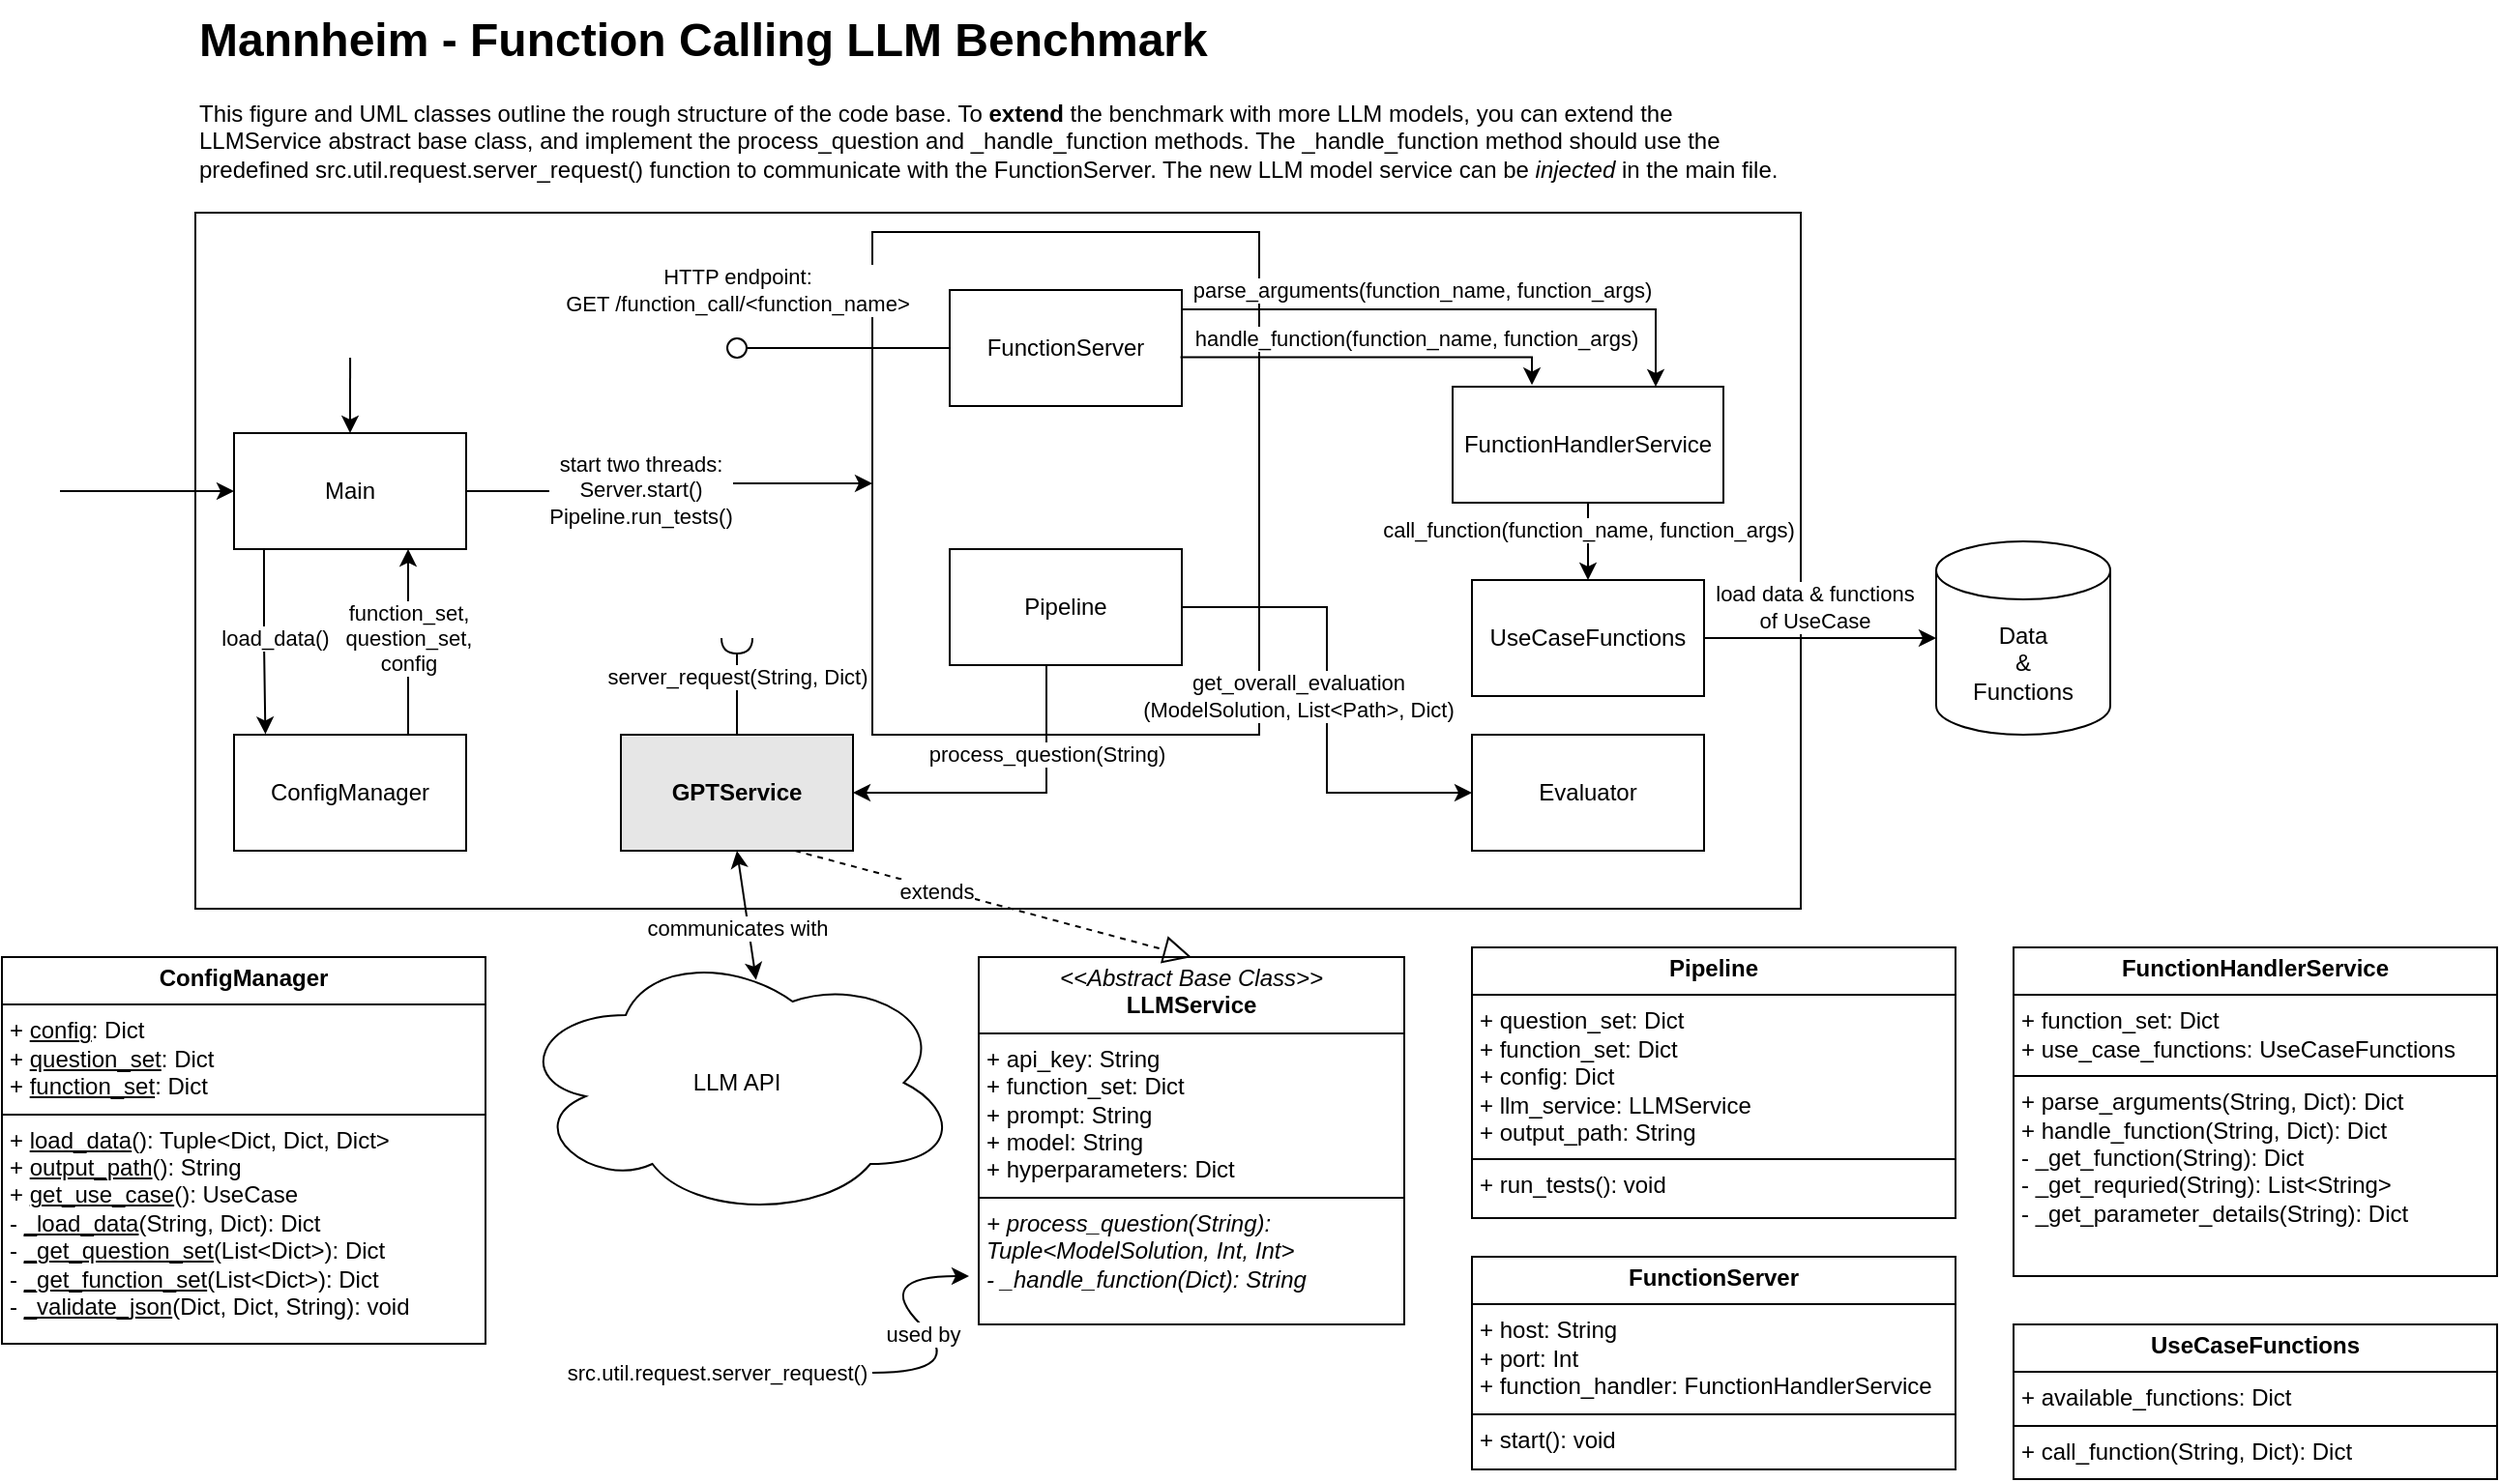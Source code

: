 <mxfile version="24.2.5" type="device">
  <diagram name="Page-1" id="e2clx06g0dXL-gssuSHC">
    <mxGraphModel dx="1764" dy="856" grid="1" gridSize="10" guides="1" tooltips="1" connect="1" arrows="1" fold="1" page="1" pageScale="1" pageWidth="1169" pageHeight="827" math="0" shadow="0">
      <root>
        <mxCell id="0" />
        <mxCell id="1" parent="0" />
        <mxCell id="IvJT8bzDoMKhbO7zOeqH-17" value="&lt;div&gt;&lt;span style=&quot;background-color: initial;&quot;&gt;LLM API&lt;/span&gt;&lt;br&gt;&lt;/div&gt;" style="ellipse;shape=cloud;whiteSpace=wrap;html=1;" parent="1" vertex="1">
          <mxGeometry x="315" y="650" width="230" height="140" as="geometry" />
        </mxCell>
        <mxCell id="IvJT8bzDoMKhbO7zOeqH-1" value="" style="rounded=0;whiteSpace=wrap;html=1;" parent="1" vertex="1">
          <mxGeometry x="150" y="270" width="830" height="360" as="geometry" />
        </mxCell>
        <mxCell id="syFWknwN7UwxYUdkCljM-19" style="edgeStyle=orthogonalEdgeStyle;rounded=0;orthogonalLoop=1;jettySize=auto;html=1;entryX=0.135;entryY=-0.005;entryDx=0;entryDy=0;exitX=0.129;exitY=0.991;exitDx=0;exitDy=0;exitPerimeter=0;entryPerimeter=0;" parent="1" source="aPE98rIuFYNFHw8OlIL_-1" target="aPE98rIuFYNFHw8OlIL_-5" edge="1">
          <mxGeometry relative="1" as="geometry" />
        </mxCell>
        <mxCell id="syFWknwN7UwxYUdkCljM-20" value="load_data()" style="edgeLabel;html=1;align=center;verticalAlign=middle;resizable=0;points=[];" parent="syFWknwN7UwxYUdkCljM-19" vertex="1" connectable="0">
          <mxGeometry x="-0.208" relative="1" as="geometry">
            <mxPoint x="5" y="8" as="offset" />
          </mxGeometry>
        </mxCell>
        <mxCell id="syFWknwN7UwxYUdkCljM-34" style="edgeStyle=orthogonalEdgeStyle;rounded=0;orthogonalLoop=1;jettySize=auto;html=1;entryX=0;entryY=0.5;entryDx=0;entryDy=0;" parent="1" source="aPE98rIuFYNFHw8OlIL_-1" target="syFWknwN7UwxYUdkCljM-31" edge="1">
          <mxGeometry relative="1" as="geometry" />
        </mxCell>
        <mxCell id="syFWknwN7UwxYUdkCljM-35" value="start two threads:&lt;div&gt;Server.start()&lt;/div&gt;&lt;div&gt;Pipeline.run_tests()&lt;/div&gt;&lt;div&gt;&lt;br&gt;&lt;/div&gt;" style="edgeLabel;html=1;align=center;verticalAlign=middle;resizable=0;points=[];" parent="syFWknwN7UwxYUdkCljM-34" vertex="1" connectable="0">
          <mxGeometry x="-0.167" y="3" relative="1" as="geometry">
            <mxPoint x="1" y="9" as="offset" />
          </mxGeometry>
        </mxCell>
        <mxCell id="aPE98rIuFYNFHw8OlIL_-1" value="Main" style="rounded=0;whiteSpace=wrap;html=1;" parent="1" vertex="1">
          <mxGeometry x="170" y="384" width="120" height="60" as="geometry" />
        </mxCell>
        <mxCell id="aPE98rIuFYNFHw8OlIL_-2" value="" style="endArrow=classic;html=1;rounded=0;entryX=0;entryY=0.5;entryDx=0;entryDy=0;" parent="1" target="aPE98rIuFYNFHw8OlIL_-1" edge="1">
          <mxGeometry width="50" height="50" relative="1" as="geometry">
            <mxPoint x="80" y="414" as="sourcePoint" />
            <mxPoint x="90" y="400" as="targetPoint" />
          </mxGeometry>
        </mxCell>
        <mxCell id="aPE98rIuFYNFHw8OlIL_-4" value="&lt;h1 style=&quot;margin-top: 0px;&quot;&gt;Mannheim - Function Calling LLM Benchmark&lt;/h1&gt;&lt;div&gt;This figure and UML classes outline the rough structure of the code base. To &lt;b&gt;extend &lt;/b&gt;the benchmark with more LLM models, you can extend the LLMService abstract base class, and implement the process_question and _handle_function methods. The _handle_function method should use the predefined src.util.request.server_request() function to communicate with the FunctionServer. The new LLM model service can be &lt;i&gt;injected &lt;/i&gt;in the main file.&lt;/div&gt;" style="text;html=1;whiteSpace=wrap;overflow=hidden;rounded=0;" parent="1" vertex="1">
          <mxGeometry x="150" y="160" width="830" height="120" as="geometry" />
        </mxCell>
        <mxCell id="syFWknwN7UwxYUdkCljM-24" style="edgeStyle=orthogonalEdgeStyle;rounded=0;orthogonalLoop=1;jettySize=auto;html=1;entryX=0.75;entryY=1;entryDx=0;entryDy=0;exitX=0.75;exitY=0;exitDx=0;exitDy=0;" parent="1" source="aPE98rIuFYNFHw8OlIL_-5" target="aPE98rIuFYNFHw8OlIL_-1" edge="1">
          <mxGeometry relative="1" as="geometry" />
        </mxCell>
        <mxCell id="syFWknwN7UwxYUdkCljM-25" value="function_set,&lt;div&gt;question_set,&lt;/div&gt;&lt;div&gt;config&lt;/div&gt;" style="edgeLabel;html=1;align=center;verticalAlign=middle;resizable=0;points=[];" parent="syFWknwN7UwxYUdkCljM-24" vertex="1" connectable="0">
          <mxGeometry x="0.163" relative="1" as="geometry">
            <mxPoint y="6" as="offset" />
          </mxGeometry>
        </mxCell>
        <mxCell id="aPE98rIuFYNFHw8OlIL_-5" value="ConfigManager" style="rounded=0;whiteSpace=wrap;html=1;" parent="1" vertex="1">
          <mxGeometry x="170" y="540" width="120" height="60" as="geometry" />
        </mxCell>
        <mxCell id="syFWknwN7UwxYUdkCljM-23" value="&lt;p style=&quot;margin:0px;margin-top:4px;text-align:center;&quot;&gt;&lt;b&gt;ConfigManager&lt;/b&gt;&lt;/p&gt;&lt;hr size=&quot;1&quot; style=&quot;border-style:solid;&quot;&gt;&lt;p style=&quot;margin:0px;margin-left:4px;&quot;&gt;+ &lt;u&gt;config&lt;/u&gt;: Dict&lt;/p&gt;&lt;p style=&quot;margin:0px;margin-left:4px;&quot;&gt;+ &lt;u&gt;question_set&lt;/u&gt;: Dict&lt;/p&gt;&lt;p style=&quot;margin:0px;margin-left:4px;&quot;&gt;+ &lt;u&gt;function_set&lt;/u&gt;: Dict&lt;/p&gt;&lt;hr size=&quot;1&quot; style=&quot;border-style:solid;&quot;&gt;&lt;p style=&quot;margin:0px;margin-left:4px;&quot;&gt;+ &lt;u&gt;load_data&lt;/u&gt;(): Tuple&amp;lt;Dict, Dict, Dict&amp;gt;&lt;/p&gt;&lt;p style=&quot;margin:0px;margin-left:4px;&quot;&gt;+ &lt;u&gt;output_path&lt;/u&gt;(): String&lt;/p&gt;&lt;p style=&quot;margin:0px;margin-left:4px;&quot;&gt;+ &lt;u&gt;get_use_case&lt;/u&gt;(): UseCase&lt;/p&gt;&lt;p style=&quot;margin:0px;margin-left:4px;&quot;&gt;- &lt;u&gt;_load_data&lt;/u&gt;(String, Dict): Dict&lt;/p&gt;&lt;p style=&quot;margin:0px;margin-left:4px;&quot;&gt;- &lt;u&gt;_get_question_set&lt;/u&gt;(List&amp;lt;Dict&amp;gt;): Dict&lt;/p&gt;&lt;p style=&quot;margin:0px;margin-left:4px;&quot;&gt;- &lt;u&gt;_get_function_set&lt;/u&gt;(List&amp;lt;Dict&amp;gt;): Dict&lt;/p&gt;&lt;p style=&quot;margin:0px;margin-left:4px;&quot;&gt;- &lt;u&gt;_validate_json&lt;/u&gt;(Dict, Dict, String): void&lt;/p&gt;" style="verticalAlign=top;align=left;overflow=fill;html=1;whiteSpace=wrap;" parent="1" vertex="1">
          <mxGeometry x="50" y="655" width="250" height="200" as="geometry" />
        </mxCell>
        <mxCell id="syFWknwN7UwxYUdkCljM-31" value="" style="rounded=0;whiteSpace=wrap;html=1;" parent="1" vertex="1">
          <mxGeometry x="500" y="280" width="200" height="260" as="geometry" />
        </mxCell>
        <mxCell id="syFWknwN7UwxYUdkCljM-27" value="&lt;p style=&quot;margin:0px;margin-top:4px;text-align:center;&quot;&gt;&lt;i&gt;&amp;lt;&amp;lt;Abstract Base Class&amp;gt;&amp;gt;&lt;/i&gt;&lt;br&gt;&lt;b&gt;LLMService&lt;/b&gt;&lt;/p&gt;&lt;hr size=&quot;1&quot; style=&quot;border-style:solid;&quot;&gt;&lt;p style=&quot;margin:0px;margin-left:4px;&quot;&gt;+ api_key: String&lt;br&gt;+ function_set: Dict&lt;/p&gt;&lt;p style=&quot;margin:0px;margin-left:4px;&quot;&gt;+ prompt: String&lt;/p&gt;&lt;p style=&quot;margin:0px;margin-left:4px;&quot;&gt;+ model: String&lt;/p&gt;&lt;p style=&quot;margin:0px;margin-left:4px;&quot;&gt;+ hyperparameters: Dict&lt;/p&gt;&lt;hr size=&quot;1&quot; style=&quot;border-style:solid;&quot;&gt;&lt;p style=&quot;margin:0px;margin-left:4px;&quot;&gt;&lt;i&gt;+ process_question(String): Tuple&amp;lt;ModelSolution, Int, Int&amp;gt;&lt;br&gt;- _handle_function(Dict): String&lt;/i&gt;&lt;/p&gt;" style="verticalAlign=top;align=left;overflow=fill;html=1;whiteSpace=wrap;" parent="1" vertex="1">
          <mxGeometry x="555" y="655" width="220" height="190" as="geometry" />
        </mxCell>
        <mxCell id="syFWknwN7UwxYUdkCljM-28" value="" style="endArrow=block;dashed=1;endFill=0;endSize=12;html=1;rounded=0;exitX=0.75;exitY=1;exitDx=0;exitDy=0;entryX=0.5;entryY=0;entryDx=0;entryDy=0;" parent="1" source="syFWknwN7UwxYUdkCljM-26" target="syFWknwN7UwxYUdkCljM-27" edge="1">
          <mxGeometry width="160" relative="1" as="geometry">
            <mxPoint x="520" y="600" as="sourcePoint" />
            <mxPoint x="680" y="600" as="targetPoint" />
          </mxGeometry>
        </mxCell>
        <mxCell id="syFWknwN7UwxYUdkCljM-29" value="extends" style="edgeLabel;html=1;align=center;verticalAlign=middle;resizable=0;points=[];" parent="syFWknwN7UwxYUdkCljM-28" vertex="1" connectable="0">
          <mxGeometry x="-0.33" y="-3" relative="1" as="geometry">
            <mxPoint x="5" y="-1" as="offset" />
          </mxGeometry>
        </mxCell>
        <mxCell id="syFWknwN7UwxYUdkCljM-26" value="&lt;b&gt;GPTService&lt;/b&gt;" style="rounded=0;whiteSpace=wrap;html=1;fillColor=#E6E6E6;" parent="1" vertex="1">
          <mxGeometry x="370" y="540" width="120" height="60" as="geometry" />
        </mxCell>
        <mxCell id="syFWknwN7UwxYUdkCljM-57" style="edgeStyle=orthogonalEdgeStyle;rounded=0;orthogonalLoop=1;jettySize=auto;html=1;entryX=0.75;entryY=0;entryDx=0;entryDy=0;" parent="1" source="syFWknwN7UwxYUdkCljM-32" target="syFWknwN7UwxYUdkCljM-46" edge="1">
          <mxGeometry relative="1" as="geometry">
            <Array as="points">
              <mxPoint x="905" y="320" />
            </Array>
          </mxGeometry>
        </mxCell>
        <mxCell id="syFWknwN7UwxYUdkCljM-58" value="parse_arguments(function_name, function_args)" style="edgeLabel;html=1;align=center;verticalAlign=middle;resizable=0;points=[];" parent="syFWknwN7UwxYUdkCljM-57" vertex="1" connectable="0">
          <mxGeometry x="-0.468" y="1" relative="1" as="geometry">
            <mxPoint x="48" y="-9" as="offset" />
          </mxGeometry>
        </mxCell>
        <mxCell id="syFWknwN7UwxYUdkCljM-32" value="FunctionServer" style="rounded=0;whiteSpace=wrap;html=1;" parent="1" vertex="1">
          <mxGeometry x="540" y="310" width="120" height="60" as="geometry" />
        </mxCell>
        <mxCell id="syFWknwN7UwxYUdkCljM-126" style="edgeStyle=orthogonalEdgeStyle;rounded=0;orthogonalLoop=1;jettySize=auto;html=1;entryX=1;entryY=0.5;entryDx=0;entryDy=0;exitX=0.559;exitY=0.982;exitDx=0;exitDy=0;exitPerimeter=0;" parent="1" source="syFWknwN7UwxYUdkCljM-33" target="syFWknwN7UwxYUdkCljM-26" edge="1">
          <mxGeometry relative="1" as="geometry">
            <Array as="points">
              <mxPoint x="590" y="503" />
              <mxPoint x="590" y="570" />
            </Array>
          </mxGeometry>
        </mxCell>
        <mxCell id="syFWknwN7UwxYUdkCljM-129" value="process_question(String)" style="edgeLabel;html=1;align=center;verticalAlign=middle;resizable=0;points=[];" parent="syFWknwN7UwxYUdkCljM-126" vertex="1" connectable="0">
          <mxGeometry x="0.738" y="-1" relative="1" as="geometry">
            <mxPoint x="76" y="-19" as="offset" />
          </mxGeometry>
        </mxCell>
        <mxCell id="syFWknwN7UwxYUdkCljM-130" style="edgeStyle=orthogonalEdgeStyle;rounded=0;orthogonalLoop=1;jettySize=auto;html=1;entryX=0;entryY=0.5;entryDx=0;entryDy=0;" parent="1" source="syFWknwN7UwxYUdkCljM-33" target="syFWknwN7UwxYUdkCljM-85" edge="1">
          <mxGeometry relative="1" as="geometry" />
        </mxCell>
        <mxCell id="syFWknwN7UwxYUdkCljM-131" value="get_overall_evaluation&lt;div&gt;(ModelSolution, List&amp;lt;Path&amp;gt;, Dict)&lt;/div&gt;" style="edgeLabel;html=1;align=center;verticalAlign=middle;resizable=0;points=[];" parent="syFWknwN7UwxYUdkCljM-130" vertex="1" connectable="0">
          <mxGeometry x="-0.072" y="-1" relative="1" as="geometry">
            <mxPoint x="-14" y="7" as="offset" />
          </mxGeometry>
        </mxCell>
        <mxCell id="syFWknwN7UwxYUdkCljM-33" value="Pipeline" style="rounded=0;whiteSpace=wrap;html=1;" parent="1" vertex="1">
          <mxGeometry x="540" y="444" width="120" height="60" as="geometry" />
        </mxCell>
        <mxCell id="syFWknwN7UwxYUdkCljM-43" value="&lt;p style=&quot;margin:0px;margin-top:4px;text-align:center;&quot;&gt;&lt;b&gt;Pipeline&lt;/b&gt;&lt;/p&gt;&lt;hr size=&quot;1&quot; style=&quot;border-style:solid;&quot;&gt;&lt;p style=&quot;margin:0px;margin-left:4px;&quot;&gt;+ question_set: Dict&lt;/p&gt;&lt;p style=&quot;margin:0px;margin-left:4px;&quot;&gt;+ function_set: Dict&lt;/p&gt;&lt;p style=&quot;margin:0px;margin-left:4px;&quot;&gt;+ config: Dict&lt;/p&gt;&lt;p style=&quot;margin:0px;margin-left:4px;&quot;&gt;+ llm_service: LLMService&lt;/p&gt;&lt;p style=&quot;margin:0px;margin-left:4px;&quot;&gt;+ output_path: String&lt;/p&gt;&lt;hr size=&quot;1&quot; style=&quot;border-style:solid;&quot;&gt;&lt;p style=&quot;margin:0px;margin-left:4px;&quot;&gt;+ run_tests(): void&lt;/p&gt;" style="verticalAlign=top;align=left;overflow=fill;html=1;whiteSpace=wrap;" parent="1" vertex="1">
          <mxGeometry x="810" y="650" width="250" height="140" as="geometry" />
        </mxCell>
        <mxCell id="syFWknwN7UwxYUdkCljM-44" value="&lt;p style=&quot;margin:0px;margin-top:4px;text-align:center;&quot;&gt;&lt;b&gt;FunctionServer&lt;/b&gt;&lt;/p&gt;&lt;hr size=&quot;1&quot; style=&quot;border-style:solid;&quot;&gt;&lt;p style=&quot;margin:0px;margin-left:4px;&quot;&gt;+ host: String&lt;br&gt;&lt;/p&gt;&lt;p style=&quot;margin:0px;margin-left:4px;&quot;&gt;+ port: Int&lt;/p&gt;&lt;p style=&quot;margin:0px;margin-left:4px;&quot;&gt;+ function_handler: FunctionHandlerService&lt;/p&gt;&lt;hr size=&quot;1&quot; style=&quot;border-style:solid;&quot;&gt;&lt;p style=&quot;margin:0px;margin-left:4px;&quot;&gt;+ start(): void&lt;/p&gt;" style="verticalAlign=top;align=left;overflow=fill;html=1;whiteSpace=wrap;" parent="1" vertex="1">
          <mxGeometry x="810" y="810" width="250" height="110" as="geometry" />
        </mxCell>
        <mxCell id="syFWknwN7UwxYUdkCljM-46" value="FunctionHandlerService" style="rounded=0;whiteSpace=wrap;html=1;" parent="1" vertex="1">
          <mxGeometry x="800" y="360" width="140" height="60" as="geometry" />
        </mxCell>
        <mxCell id="syFWknwN7UwxYUdkCljM-59" style="edgeStyle=orthogonalEdgeStyle;rounded=0;orthogonalLoop=1;jettySize=auto;html=1;entryX=0.293;entryY=-0.014;entryDx=0;entryDy=0;entryPerimeter=0;exitX=0.994;exitY=0.58;exitDx=0;exitDy=0;exitPerimeter=0;" parent="1" source="syFWknwN7UwxYUdkCljM-32" target="syFWknwN7UwxYUdkCljM-46" edge="1">
          <mxGeometry relative="1" as="geometry">
            <Array as="points">
              <mxPoint x="841" y="345" />
            </Array>
          </mxGeometry>
        </mxCell>
        <mxCell id="syFWknwN7UwxYUdkCljM-60" value="handle_function(function_name, function_args)" style="edgeLabel;html=1;align=center;verticalAlign=middle;resizable=0;points=[];" parent="syFWknwN7UwxYUdkCljM-59" vertex="1" connectable="0">
          <mxGeometry x="-0.563" y="1" relative="1" as="geometry">
            <mxPoint x="78" y="-9" as="offset" />
          </mxGeometry>
        </mxCell>
        <mxCell id="syFWknwN7UwxYUdkCljM-67" value="" style="ellipse;whiteSpace=wrap;html=1;align=center;aspect=fixed;fillColor=none;strokeColor=none;resizable=0;perimeter=centerPerimeter;rotatable=0;allowArrows=0;points=[];outlineConnect=1;" parent="1" vertex="1">
          <mxGeometry x="470" y="335" width="10" height="10" as="geometry" />
        </mxCell>
        <mxCell id="syFWknwN7UwxYUdkCljM-68" value="" style="rounded=0;orthogonalLoop=1;jettySize=auto;html=1;endArrow=halfCircle;endFill=0;endSize=6;strokeWidth=1;sketch=0;fontSize=12;curved=1;exitX=0.5;exitY=0;exitDx=0;exitDy=0;" parent="1" source="syFWknwN7UwxYUdkCljM-26" edge="1">
          <mxGeometry relative="1" as="geometry">
            <mxPoint x="445" y="485" as="sourcePoint" />
            <mxPoint x="430" y="490" as="targetPoint" />
          </mxGeometry>
        </mxCell>
        <mxCell id="syFWknwN7UwxYUdkCljM-80" value="server_request(String, Dict)" style="edgeLabel;html=1;align=center;verticalAlign=middle;resizable=0;points=[];" parent="syFWknwN7UwxYUdkCljM-68" vertex="1" connectable="0">
          <mxGeometry x="0.24" y="2" relative="1" as="geometry">
            <mxPoint x="2" y="1" as="offset" />
          </mxGeometry>
        </mxCell>
        <mxCell id="syFWknwN7UwxYUdkCljM-69" value="" style="ellipse;whiteSpace=wrap;html=1;align=center;aspect=fixed;fillColor=none;strokeColor=none;resizable=0;perimeter=centerPerimeter;rotatable=0;allowArrows=0;points=[];outlineConnect=1;" parent="1" vertex="1">
          <mxGeometry x="420" y="480" width="10" height="10" as="geometry" />
        </mxCell>
        <mxCell id="syFWknwN7UwxYUdkCljM-75" value="" style="rounded=0;orthogonalLoop=1;jettySize=auto;html=1;endArrow=oval;endFill=0;sketch=0;sourcePerimeterSpacing=0;targetPerimeterSpacing=0;endSize=10;exitX=0;exitY=0.5;exitDx=0;exitDy=0;" parent="1" source="syFWknwN7UwxYUdkCljM-32" target="syFWknwN7UwxYUdkCljM-76" edge="1">
          <mxGeometry relative="1" as="geometry">
            <mxPoint x="440" y="330" as="sourcePoint" />
          </mxGeometry>
        </mxCell>
        <mxCell id="syFWknwN7UwxYUdkCljM-83" value="&lt;div&gt;HTTP endpoint:&lt;/div&gt;GET /function_call/&amp;lt;function_name&amp;gt;" style="edgeLabel;html=1;align=center;verticalAlign=middle;resizable=0;points=[];" parent="syFWknwN7UwxYUdkCljM-75" vertex="1" connectable="0">
          <mxGeometry x="0.578" y="1" relative="1" as="geometry">
            <mxPoint x="-23" y="-31" as="offset" />
          </mxGeometry>
        </mxCell>
        <mxCell id="syFWknwN7UwxYUdkCljM-76" value="" style="ellipse;whiteSpace=wrap;html=1;align=center;aspect=fixed;fillColor=none;strokeColor=none;resizable=0;perimeter=centerPerimeter;rotatable=0;allowArrows=0;points=[];outlineConnect=1;" parent="1" vertex="1">
          <mxGeometry x="425" y="335" width="10" height="10" as="geometry" />
        </mxCell>
        <mxCell id="syFWknwN7UwxYUdkCljM-85" value="Evaluator" style="rounded=0;whiteSpace=wrap;html=1;" parent="1" vertex="1">
          <mxGeometry x="810" y="540" width="120" height="60" as="geometry" />
        </mxCell>
        <mxCell id="syFWknwN7UwxYUdkCljM-86" value="UseCaseFunctions" style="rounded=0;whiteSpace=wrap;html=1;" parent="1" vertex="1">
          <mxGeometry x="810" y="460" width="120" height="60" as="geometry" />
        </mxCell>
        <mxCell id="syFWknwN7UwxYUdkCljM-92" style="edgeStyle=orthogonalEdgeStyle;rounded=0;orthogonalLoop=1;jettySize=auto;html=1;entryX=0.5;entryY=0;entryDx=0;entryDy=0;" parent="1" source="syFWknwN7UwxYUdkCljM-46" target="syFWknwN7UwxYUdkCljM-86" edge="1">
          <mxGeometry relative="1" as="geometry" />
        </mxCell>
        <mxCell id="syFWknwN7UwxYUdkCljM-93" value="call_function(function_name, function_args)" style="edgeLabel;html=1;align=center;verticalAlign=middle;resizable=0;points=[];" parent="syFWknwN7UwxYUdkCljM-92" vertex="1" connectable="0">
          <mxGeometry x="-0.116" relative="1" as="geometry">
            <mxPoint y="-4" as="offset" />
          </mxGeometry>
        </mxCell>
        <mxCell id="syFWknwN7UwxYUdkCljM-94" value="Data&lt;div&gt;&amp;amp;&lt;/div&gt;&lt;div&gt;Functions&lt;/div&gt;" style="shape=cylinder3;whiteSpace=wrap;html=1;boundedLbl=1;backgroundOutline=1;size=15;" parent="1" vertex="1">
          <mxGeometry x="1050" y="440" width="90" height="100" as="geometry" />
        </mxCell>
        <mxCell id="syFWknwN7UwxYUdkCljM-95" style="edgeStyle=orthogonalEdgeStyle;rounded=0;orthogonalLoop=1;jettySize=auto;html=1;entryX=0;entryY=0.5;entryDx=0;entryDy=0;entryPerimeter=0;" parent="1" source="syFWknwN7UwxYUdkCljM-86" target="syFWknwN7UwxYUdkCljM-94" edge="1">
          <mxGeometry relative="1" as="geometry" />
        </mxCell>
        <mxCell id="syFWknwN7UwxYUdkCljM-97" value="load data &amp;amp; functions&lt;div&gt;of UseCase&lt;/div&gt;" style="edgeLabel;html=1;align=center;verticalAlign=middle;resizable=0;points=[];" parent="syFWknwN7UwxYUdkCljM-95" vertex="1" connectable="0">
          <mxGeometry x="-0.239" relative="1" as="geometry">
            <mxPoint x="11" y="-16" as="offset" />
          </mxGeometry>
        </mxCell>
        <mxCell id="syFWknwN7UwxYUdkCljM-99" style="edgeStyle=orthogonalEdgeStyle;rounded=0;orthogonalLoop=1;jettySize=auto;html=1;entryX=0.5;entryY=0;entryDx=0;entryDy=0;" parent="1" target="aPE98rIuFYNFHw8OlIL_-1" edge="1">
          <mxGeometry relative="1" as="geometry">
            <mxPoint x="230.026" y="345" as="sourcePoint" />
          </mxGeometry>
        </mxCell>
        <mxCell id="syFWknwN7UwxYUdkCljM-105" value="" style="endArrow=classic;startArrow=classic;html=1;rounded=0;entryX=0.5;entryY=1;entryDx=0;entryDy=0;exitX=0.543;exitY=0.12;exitDx=0;exitDy=0;exitPerimeter=0;" parent="1" source="IvJT8bzDoMKhbO7zOeqH-17" target="syFWknwN7UwxYUdkCljM-26" edge="1">
          <mxGeometry width="50" height="50" relative="1" as="geometry">
            <mxPoint x="370" y="700" as="sourcePoint" />
            <mxPoint x="420" y="650" as="targetPoint" />
          </mxGeometry>
        </mxCell>
        <mxCell id="9Szatl_gFZhMewFinVi2-1" value="communicates with" style="edgeLabel;html=1;align=center;verticalAlign=middle;resizable=0;points=[];" vertex="1" connectable="0" parent="syFWknwN7UwxYUdkCljM-105">
          <mxGeometry x="-0.044" y="-1" relative="1" as="geometry">
            <mxPoint x="-6" y="5" as="offset" />
          </mxGeometry>
        </mxCell>
        <mxCell id="syFWknwN7UwxYUdkCljM-109" value="&lt;span style=&quot;font-size: 11px; text-wrap: nowrap; background-color: rgb(255, 255, 255);&quot;&gt;src.util.request.server_request()&lt;/span&gt;" style="text;html=1;align=center;verticalAlign=middle;whiteSpace=wrap;rounded=0;" parent="1" vertex="1">
          <mxGeometry x="390" y="855" width="60" height="30" as="geometry" />
        </mxCell>
        <mxCell id="syFWknwN7UwxYUdkCljM-113" value="" style="curved=1;endArrow=classic;html=1;rounded=0;" parent="1" edge="1">
          <mxGeometry width="50" height="50" relative="1" as="geometry">
            <mxPoint x="500" y="870" as="sourcePoint" />
            <mxPoint x="550" y="820" as="targetPoint" />
            <Array as="points">
              <mxPoint x="550" y="870" />
              <mxPoint x="500" y="820" />
            </Array>
          </mxGeometry>
        </mxCell>
        <mxCell id="9Szatl_gFZhMewFinVi2-2" value="used by" style="edgeLabel;html=1;align=center;verticalAlign=middle;resizable=0;points=[];" vertex="1" connectable="0" parent="syFWknwN7UwxYUdkCljM-113">
          <mxGeometry x="-0.044" y="3" relative="1" as="geometry">
            <mxPoint as="offset" />
          </mxGeometry>
        </mxCell>
        <mxCell id="syFWknwN7UwxYUdkCljM-133" value="&lt;p style=&quot;margin:0px;margin-top:4px;text-align:center;&quot;&gt;&lt;b&gt;UseCaseFunctions&lt;/b&gt;&lt;/p&gt;&lt;hr size=&quot;1&quot; style=&quot;border-style:solid;&quot;&gt;&lt;p style=&quot;margin:0px;margin-left:4px;&quot;&gt;+ available_functions: Dict&lt;/p&gt;&lt;hr size=&quot;1&quot; style=&quot;border-style:solid;&quot;&gt;&lt;p style=&quot;margin:0px;margin-left:4px;&quot;&gt;+ call_function(String, Dict): Dict&lt;/p&gt;" style="verticalAlign=top;align=left;overflow=fill;html=1;whiteSpace=wrap;" parent="1" vertex="1">
          <mxGeometry x="1090" y="845" width="250" height="80" as="geometry" />
        </mxCell>
        <mxCell id="syFWknwN7UwxYUdkCljM-134" value="&lt;p style=&quot;margin:0px;margin-top:4px;text-align:center;&quot;&gt;&lt;b&gt;FunctionHandlerService&lt;/b&gt;&lt;/p&gt;&lt;hr size=&quot;1&quot; style=&quot;border-style:solid;&quot;&gt;&lt;p style=&quot;margin:0px;margin-left:4px;&quot;&gt;+ function_set: Dict&lt;/p&gt;&lt;p style=&quot;margin:0px;margin-left:4px;&quot;&gt;+ use_case_functions: UseCaseFunctions&lt;/p&gt;&lt;hr size=&quot;1&quot; style=&quot;border-style:solid;&quot;&gt;&lt;p style=&quot;margin:0px;margin-left:4px;&quot;&gt;+ parse_arguments(String, Dict): Dict&lt;/p&gt;&lt;p style=&quot;margin:0px;margin-left:4px;&quot;&gt;+ handle_function(String, Dict): Dict&lt;/p&gt;&lt;p style=&quot;margin:0px;margin-left:4px;&quot;&gt;- _get_function(String): Dict&lt;/p&gt;&lt;p style=&quot;margin:0px;margin-left:4px;&quot;&gt;- _get_requried(String): List&amp;lt;String&amp;gt;&lt;/p&gt;&lt;p style=&quot;margin:0px;margin-left:4px;&quot;&gt;- _get_parameter_details(String): Dict&lt;/p&gt;" style="verticalAlign=top;align=left;overflow=fill;html=1;whiteSpace=wrap;" parent="1" vertex="1">
          <mxGeometry x="1090" y="650" width="250" height="170" as="geometry" />
        </mxCell>
      </root>
    </mxGraphModel>
  </diagram>
</mxfile>
